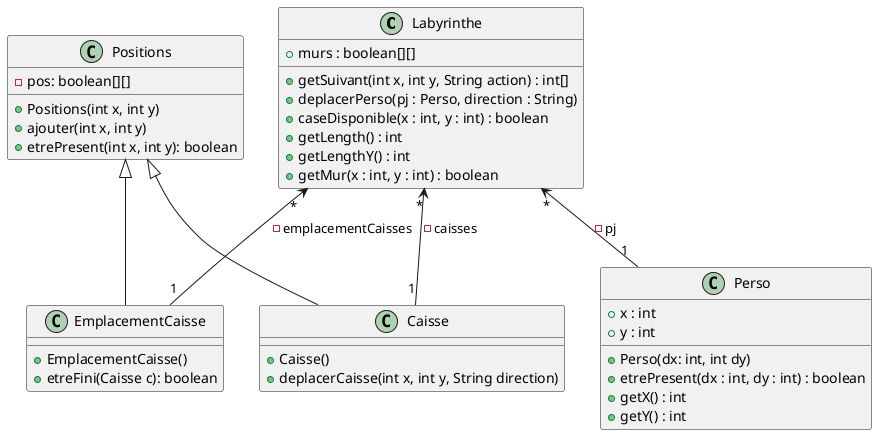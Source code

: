 @startuml

class Labyrinthe{
    + murs : boolean[][]
    + getSuivant(int x, int y, String action) : int[]
    + deplacerPerso(pj : Perso, direction : String)
    + caseDisponible(x : int, y : int) : boolean
    + getLength() : int
    + getLengthY() : int
    + getMur(x : int, y : int) : boolean
}

class Positions{
    - pos: boolean[][]
    + Positions(int x, int y)
    + ajouter(int x, int y)
    + etrePresent(int x, int y): boolean
}

class Caisse {
    + Caisse()
    + deplacerCaisse(int x, int y, String direction)
}

class EmplacementCaisse {
    + EmplacementCaisse()
    + etreFini(Caisse c): boolean
}

class Perso {
    + x : int
    + y : int
    + Perso(dx: int, int dy)
    + etrePresent(dx : int, dy : int) : boolean
    + getX() : int
    + getY() : int
}
Labyrinthe "*" <-- "1" Perso : - pj

Labyrinthe "*" <-- "1" Caisse : - caisses

Labyrinthe "*" <-- "1" EmplacementCaisse : - emplacementCaisses

Positions <|-- Caisse
Positions <|-- EmplacementCaisse
@enduml